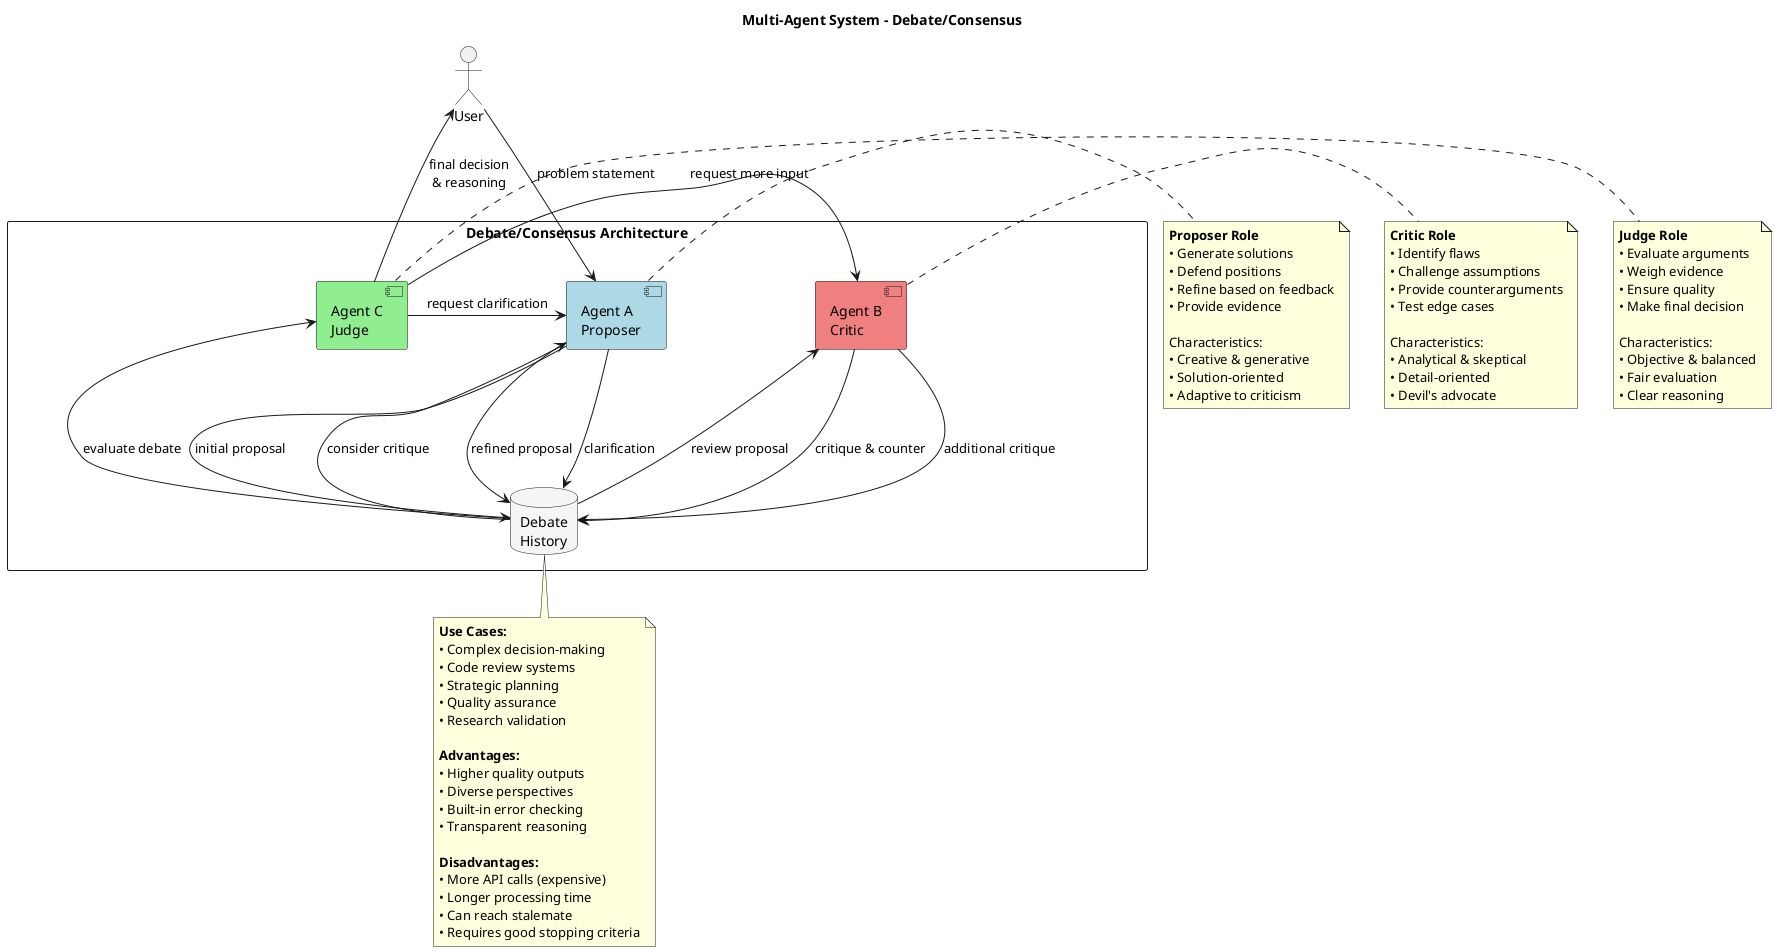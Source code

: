 @startuml
!define PROPOSER #LightBlue
!define CRITIC #LightCoral
!define JUDGE #LightGreen

title Multi-Agent System - Debate/Consensus

actor User

rectangle "Debate/Consensus Architecture" {
    
    component "Agent A\nProposer" as agentA PROPOSER
    
    component "Agent B\nCritic" as agentB CRITIC
    
    component "Agent C\nJudge" as agentC JUDGE
    
    database "Debate\nHistory" as history #WhiteSmoke
}

User -down-> agentA : problem statement

agentA -down-> history : initial proposal
history -down-> agentB : review proposal
agentB -down-> history : critique & counter
history -up-> agentA : consider critique
agentA -down-> history : refined proposal

history -down-> agentC : evaluate debate
agentC -right-> agentB : request more input
agentB -down-> history : additional critique
agentC -left-> agentA : request clarification
agentA -down-> history : clarification

agentC -up-> User : final decision\n& reasoning

note right of agentA
  **Proposer Role**
  • Generate solutions
  • Defend positions
  • Refine based on feedback
  • Provide evidence
  
  Characteristics:
  • Creative & generative
  • Solution-oriented
  • Adaptive to criticism
end note

note right of agentB
  **Critic Role**
  • Identify flaws
  • Challenge assumptions
  • Provide counterarguments
  • Test edge cases
  
  Characteristics:
  • Analytical & skeptical
  • Detail-oriented
  • Devil's advocate
end note

note right of agentC
  **Judge Role**
  • Evaluate arguments
  • Weigh evidence
  • Ensure quality
  • Make final decision
  
  Characteristics:
  • Objective & balanced
  • Fair evaluation
  • Clear reasoning
end note

note bottom of history
  **Use Cases:**
  • Complex decision-making
  • Code review systems
  • Strategic planning
  • Quality assurance
  • Research validation
  
  **Advantages:**
  • Higher quality outputs
  • Diverse perspectives
  • Built-in error checking
  • Transparent reasoning
  
  **Disadvantages:**
  • More API calls (expensive)
  • Longer processing time
  • Can reach stalemate
  • Requires good stopping criteria
end note

@enduml
